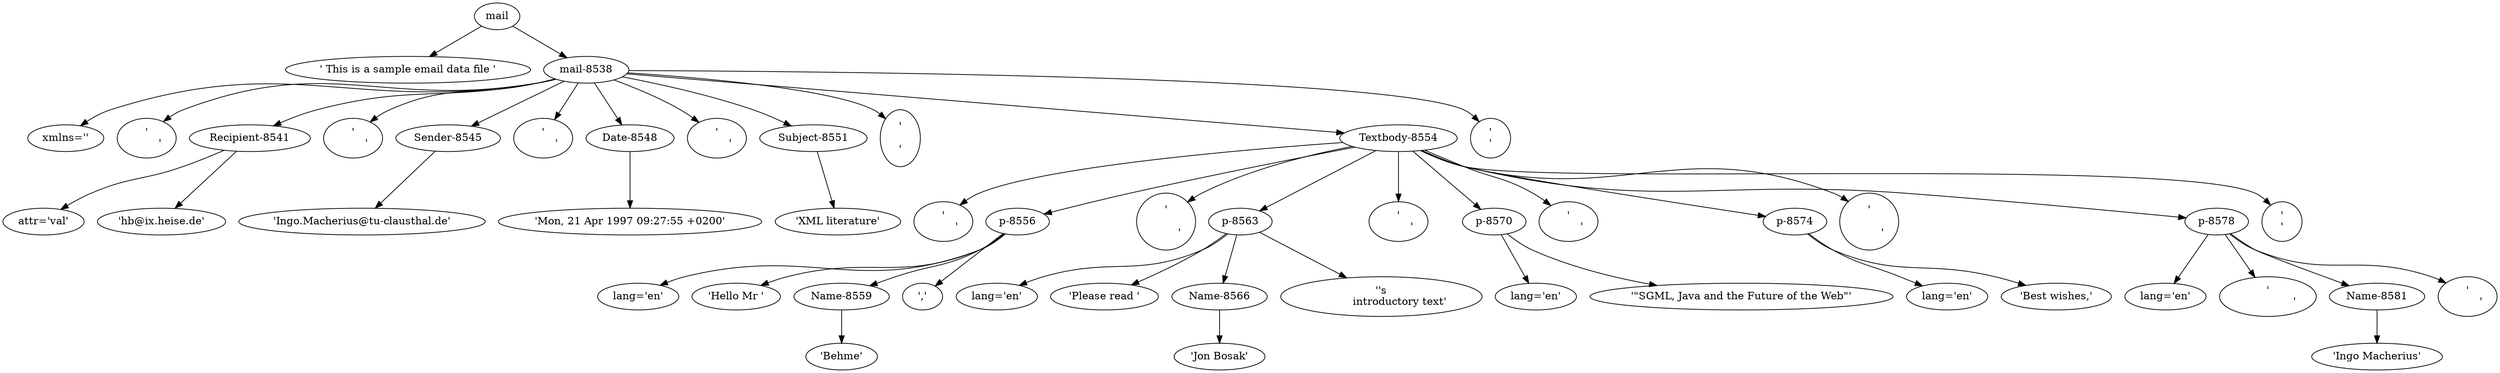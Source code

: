 


digraph mail {


  "mail" ;


  "COMMENT-8537" [label="' This is a sample email data file '"];


  "mail" -> "COMMENT-8537" ;


  "mail-8538" ;


  "xmlns-8539" [label="xmlns=''"];


  "mail-8538" -> "xmlns-8539" ;


  "STRING-8540" [label="'\n        '"];


  "mail-8538" -> "STRING-8540" ;


  "Recipient-8541" ;


  "attr-8542" [label="attr='val'"];


  "Recipient-8541" -> "attr-8542" ;


  "STRING-8543" [label="'hb@ix.heise.de'"];


  "Recipient-8541" -> "STRING-8543" ;


  "mail-8538" -> "Recipient-8541" ;


  "STRING-8544" [label="'\n        '"];


  "mail-8538" -> "STRING-8544" ;


  "Sender-8545" ;


  "STRING-8546" [label="'Ingo.Macherius@tu-clausthal.de'"];


  "Sender-8545" -> "STRING-8546" ;


  "mail-8538" -> "Sender-8545" ;


  "STRING-8547" [label="'\n        '"];


  "mail-8538" -> "STRING-8547" ;


  "Date-8548" ;


  "STRING-8549" [label="'Mon, 21 Apr 1997 09:27:55 +0200'"];


  "Date-8548" -> "STRING-8549" ;


  "mail-8538" -> "Date-8548" ;


  "STRING-8550" [label="'\n        '"];


  "mail-8538" -> "STRING-8550" ;


  "Subject-8551" ;


  "STRING-8552" [label="'XML literature'"];


  "Subject-8551" -> "STRING-8552" ;


  "mail-8538" -> "Subject-8551" ;


  "STRING-8553" [label="'\n\n'"];


  "mail-8538" -> "STRING-8553" ;


  "Textbody-8554" ;


  "STRING-8555" [label="'\n        '"];


  "Textbody-8554" -> "STRING-8555" ;


  "p-8556" ;


  "lang-8557" [label="lang='en'"];


  "p-8556" -> "lang-8557" ;


  "STRING-8558" [label="'Hello Mr '"];


  "p-8556" -> "STRING-8558" ;


  "Name-8559" ;


  "STRING-8560" [label="'Behme'"];


  "Name-8559" -> "STRING-8560" ;


  "p-8556" -> "Name-8559" ;


  "STRING-8561" [label="','"];


  "p-8556" -> "STRING-8561" ;


  "Textbody-8554" -> "p-8556" ;


  "STRING-8562" [label="'\n\n        '"];


  "Textbody-8554" -> "STRING-8562" ;


  "p-8563" ;


  "lang-8564" [label="lang='en'"];


  "p-8563" -> "lang-8564" ;


  "STRING-8565" [label="'Please read '"];


  "p-8563" -> "STRING-8565" ;


  "Name-8566" ;


  "STRING-8567" [label="'Jon Bosak'"];


  "Name-8566" -> "STRING-8567" ;


  "p-8563" -> "Name-8566" ;


  "STRING-8568" [label="''s\n           introductory text'"];


  "p-8563" -> "STRING-8568" ;


  "Textbody-8554" -> "p-8563" ;


  "STRING-8569" [label="'\n        '"];


  "Textbody-8554" -> "STRING-8569" ;


  "p-8570" ;


  "lang-8571" [label="lang='en'"];


  "p-8570" -> "lang-8571" ;


  "STRING-8572" [label="'\"SGML, Java and the Future of the Web\"'"];


  "p-8570" -> "STRING-8572" ;


  "Textbody-8554" -> "p-8570" ;


  "STRING-8573" [label="'\n        '"];


  "Textbody-8554" -> "STRING-8573" ;


  "p-8574" ;


  "lang-8575" [label="lang='en'"];


  "p-8574" -> "lang-8575" ;


  "STRING-8576" [label="'Best wishes,'"];


  "p-8574" -> "STRING-8576" ;


  "Textbody-8554" -> "p-8574" ;


  "STRING-8577" [label="'\n\n        '"];


  "Textbody-8554" -> "STRING-8577" ;


  "p-8578" ;


  "lang-8579" [label="lang='en'"];


  "p-8578" -> "lang-8579" ;


  "STRING-8580" [label="'\n                '"];


  "p-8578" -> "STRING-8580" ;


  "Name-8581" ;


  "STRING-8582" [label="'Ingo Macherius'"];


  "Name-8581" -> "STRING-8582" ;


  "p-8578" -> "Name-8581" ;


  "STRING-8583" [label="'\n        '"];


  "p-8578" -> "STRING-8583" ;


  "Textbody-8554" -> "p-8578" ;


  "STRING-8584" [label="'\n'"];


  "Textbody-8554" -> "STRING-8584" ;


  "mail-8538" -> "Textbody-8554" ;


  "STRING-8585" [label="'\n'"];


  "mail-8538" -> "STRING-8585" ;


  "mail" -> "mail-8538" ;


 }



